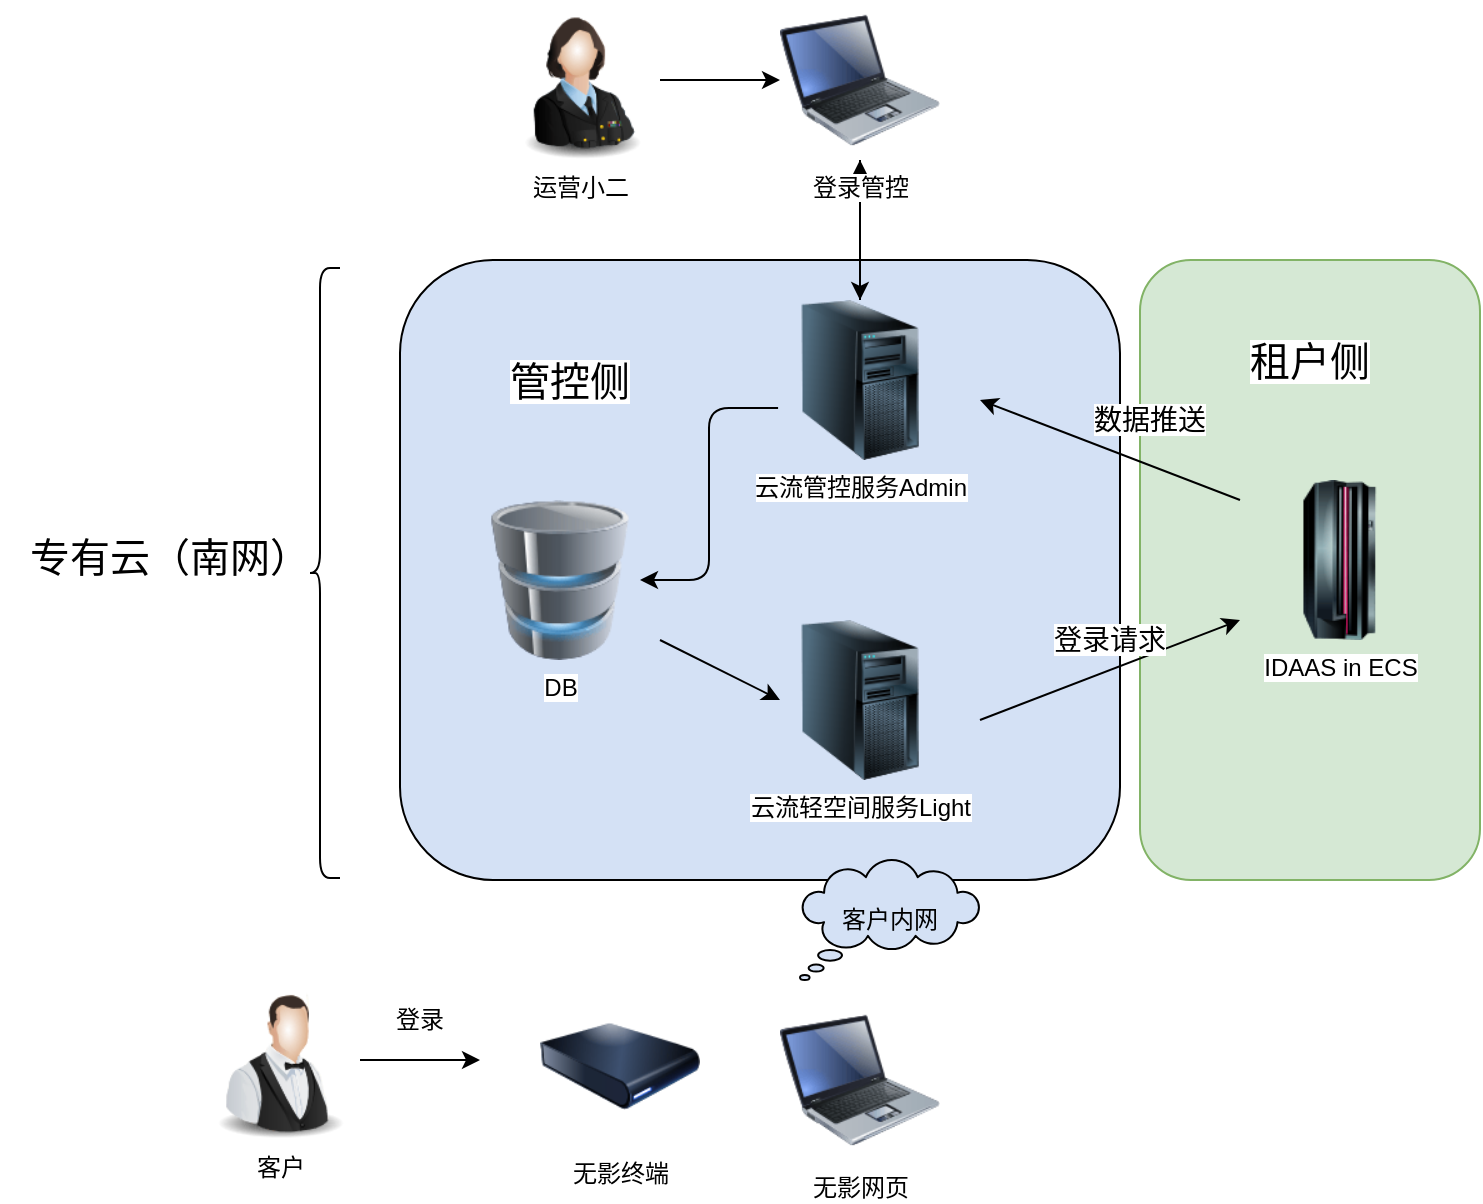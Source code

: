 <mxfile version="14.9.3" type="github">
  <diagram id="EecFl8-iLUVndyqrboEX" name="Page-1">
    <mxGraphModel dx="2092" dy="841" grid="1" gridSize="10" guides="1" tooltips="1" connect="1" arrows="1" fold="1" page="1" pageScale="1" pageWidth="827" pageHeight="1169" math="0" shadow="0">
      <root>
        <mxCell id="0" />
        <mxCell id="1" parent="0" />
        <mxCell id="zIK37jYaN7AjfvIw7IpD-9" value="" style="rounded=1;whiteSpace=wrap;html=1;fillColor=#d5e8d4;strokeColor=#82b366;" vertex="1" parent="1">
          <mxGeometry x="350" y="210" width="170" height="310" as="geometry" />
        </mxCell>
        <mxCell id="zIK37jYaN7AjfvIw7IpD-8" value="" style="rounded=1;whiteSpace=wrap;html=1;fillColor=#D4E1F5;" vertex="1" parent="1">
          <mxGeometry x="-20" y="210" width="360" height="310" as="geometry" />
        </mxCell>
        <mxCell id="zIK37jYaN7AjfvIw7IpD-39" value="" style="edgeStyle=orthogonalEdgeStyle;rounded=0;orthogonalLoop=1;jettySize=auto;html=1;" edge="1" parent="1" source="zIK37jYaN7AjfvIw7IpD-1" target="zIK37jYaN7AjfvIw7IpD-38">
          <mxGeometry relative="1" as="geometry" />
        </mxCell>
        <mxCell id="zIK37jYaN7AjfvIw7IpD-1" value="云流管控服务Admin" style="image;html=1;image=img/lib/clip_art/computers/Server_Tower_128x128.png" vertex="1" parent="1">
          <mxGeometry x="170" y="230" width="80" height="80" as="geometry" />
        </mxCell>
        <mxCell id="zIK37jYaN7AjfvIw7IpD-2" value="云流轻空间服务Light" style="image;html=1;image=img/lib/clip_art/computers/Server_Tower_128x128.png" vertex="1" parent="1">
          <mxGeometry x="170" y="390" width="80" height="80" as="geometry" />
        </mxCell>
        <mxCell id="zIK37jYaN7AjfvIw7IpD-4" value="DB" style="image;html=1;image=img/lib/clip_art/computers/Database_128x128.png" vertex="1" parent="1">
          <mxGeometry x="20" y="330" width="80" height="80" as="geometry" />
        </mxCell>
        <mxCell id="zIK37jYaN7AjfvIw7IpD-5" value="IDAAS in ECS" style="image;html=1;image=img/lib/clip_art/computers/Mainframe_128x128.png" vertex="1" parent="1">
          <mxGeometry x="410" y="320" width="80" height="80" as="geometry" />
        </mxCell>
        <mxCell id="zIK37jYaN7AjfvIw7IpD-7" value="" style="shape=curlyBracket;whiteSpace=wrap;html=1;rounded=1;" vertex="1" parent="1">
          <mxGeometry x="-70" y="214" width="20" height="305" as="geometry" />
        </mxCell>
        <mxCell id="zIK37jYaN7AjfvIw7IpD-10" value="&lt;font style=&quot;font-size: 20px ; background-color: rgb(255 , 255 , 255)&quot;&gt;专有云（南网）&lt;/font&gt;" style="text;html=1;strokeColor=none;fillColor=none;align=center;verticalAlign=middle;whiteSpace=wrap;rounded=0;" vertex="1" parent="1">
          <mxGeometry x="-220" y="337.5" width="170" height="40" as="geometry" />
        </mxCell>
        <mxCell id="zIK37jYaN7AjfvIw7IpD-12" value="&lt;font style=&quot;font-size: 20px ; background-color: rgb(255 , 255 , 255)&quot;&gt;管控侧&lt;/font&gt;" style="text;html=1;strokeColor=none;fillColor=none;align=center;verticalAlign=middle;whiteSpace=wrap;rounded=0;" vertex="1" parent="1">
          <mxGeometry x="-20" y="250" width="170" height="40" as="geometry" />
        </mxCell>
        <mxCell id="zIK37jYaN7AjfvIw7IpD-13" value="&lt;span style=&quot;font-size: 20px ; background-color: rgb(255 , 255 , 255)&quot;&gt;租户侧&lt;/span&gt;" style="text;html=1;strokeColor=none;fillColor=none;align=center;verticalAlign=middle;whiteSpace=wrap;rounded=0;" vertex="1" parent="1">
          <mxGeometry x="350" y="240" width="170" height="40" as="geometry" />
        </mxCell>
        <mxCell id="zIK37jYaN7AjfvIw7IpD-17" value="" style="edgeStyle=elbowEdgeStyle;elbow=horizontal;endArrow=classic;html=1;exitX=-0.012;exitY=0.675;exitDx=0;exitDy=0;exitPerimeter=0;entryX=1;entryY=0.5;entryDx=0;entryDy=0;" edge="1" parent="1" source="zIK37jYaN7AjfvIw7IpD-1" target="zIK37jYaN7AjfvIw7IpD-4">
          <mxGeometry width="50" height="50" relative="1" as="geometry">
            <mxPoint x="110" y="310" as="sourcePoint" />
            <mxPoint x="160" y="260" as="targetPoint" />
          </mxGeometry>
        </mxCell>
        <mxCell id="zIK37jYaN7AjfvIw7IpD-20" value="" style="endArrow=classic;html=1;entryX=0;entryY=0.5;entryDx=0;entryDy=0;" edge="1" parent="1" target="zIK37jYaN7AjfvIw7IpD-2">
          <mxGeometry width="50" height="50" relative="1" as="geometry">
            <mxPoint x="110" y="400" as="sourcePoint" />
            <mxPoint x="110" y="430" as="targetPoint" />
          </mxGeometry>
        </mxCell>
        <mxCell id="zIK37jYaN7AjfvIw7IpD-21" value="" style="endArrow=classic;html=1;" edge="1" parent="1">
          <mxGeometry width="50" height="50" relative="1" as="geometry">
            <mxPoint x="270" y="440" as="sourcePoint" />
            <mxPoint x="400" y="390" as="targetPoint" />
          </mxGeometry>
        </mxCell>
        <mxCell id="zIK37jYaN7AjfvIw7IpD-24" value="" style="endArrow=classic;html=1;" edge="1" parent="1">
          <mxGeometry width="50" height="50" relative="1" as="geometry">
            <mxPoint x="400" y="330" as="sourcePoint" />
            <mxPoint x="270" y="280" as="targetPoint" />
          </mxGeometry>
        </mxCell>
        <mxCell id="zIK37jYaN7AjfvIw7IpD-25" value="&lt;font style=&quot;background-color: rgb(255 , 255 , 255) ; font-size: 14px&quot;&gt;数据推送&lt;/font&gt;" style="text;html=1;strokeColor=none;fillColor=none;align=center;verticalAlign=middle;whiteSpace=wrap;rounded=0;" vertex="1" parent="1">
          <mxGeometry x="270" y="270" width="170" height="40" as="geometry" />
        </mxCell>
        <mxCell id="zIK37jYaN7AjfvIw7IpD-26" value="&lt;span style=&quot;font-size: 14px ; background-color: rgb(255 , 255 , 255)&quot;&gt;登录请求&lt;/span&gt;" style="text;html=1;strokeColor=none;fillColor=none;align=center;verticalAlign=middle;whiteSpace=wrap;rounded=0;" vertex="1" parent="1">
          <mxGeometry x="250" y="380" width="170" height="40" as="geometry" />
        </mxCell>
        <mxCell id="zIK37jYaN7AjfvIw7IpD-28" value="无影终端" style="image;html=1;image=img/lib/clip_art/computers/Harddrive_128x128.png;fillColor=#D4E1F5;" vertex="1" parent="1">
          <mxGeometry x="50" y="573" width="80" height="80" as="geometry" />
        </mxCell>
        <mxCell id="zIK37jYaN7AjfvIw7IpD-29" value="无影网页" style="image;html=1;image=img/lib/clip_art/computers/Laptop_128x128.png;fillColor=#D4E1F5;" vertex="1" parent="1">
          <mxGeometry x="170" y="580" width="80" height="80" as="geometry" />
        </mxCell>
        <mxCell id="zIK37jYaN7AjfvIw7IpD-32" value="客户内网" style="whiteSpace=wrap;html=1;shape=mxgraph.basic.cloud_callout;fillColor=#D4E1F5;" vertex="1" parent="1">
          <mxGeometry x="180" y="510" width="90" height="60" as="geometry" />
        </mxCell>
        <mxCell id="zIK37jYaN7AjfvIw7IpD-34" value="" style="edgeStyle=orthogonalEdgeStyle;rounded=0;orthogonalLoop=1;jettySize=auto;html=1;" edge="1" parent="1" source="zIK37jYaN7AjfvIw7IpD-33">
          <mxGeometry relative="1" as="geometry">
            <mxPoint x="20" y="610" as="targetPoint" />
          </mxGeometry>
        </mxCell>
        <mxCell id="zIK37jYaN7AjfvIw7IpD-33" value="客户" style="image;html=1;image=img/lib/clip_art/people/Waiter_128x128.png;fillColor=#D4E1F5;" vertex="1" parent="1">
          <mxGeometry x="-120" y="570" width="80" height="80" as="geometry" />
        </mxCell>
        <mxCell id="zIK37jYaN7AjfvIw7IpD-37" value="登录" style="text;html=1;strokeColor=none;fillColor=none;align=center;verticalAlign=middle;whiteSpace=wrap;rounded=0;" vertex="1" parent="1">
          <mxGeometry x="-30" y="580" width="40" height="20" as="geometry" />
        </mxCell>
        <mxCell id="zIK37jYaN7AjfvIw7IpD-42" value="" style="edgeStyle=orthogonalEdgeStyle;rounded=0;orthogonalLoop=1;jettySize=auto;html=1;" edge="1" parent="1" source="zIK37jYaN7AjfvIw7IpD-38" target="zIK37jYaN7AjfvIw7IpD-1">
          <mxGeometry relative="1" as="geometry" />
        </mxCell>
        <mxCell id="zIK37jYaN7AjfvIw7IpD-38" value="登录管控" style="image;html=1;image=img/lib/clip_art/computers/Laptop_128x128.png;fillColor=#D4E1F5;" vertex="1" parent="1">
          <mxGeometry x="170" y="80" width="80" height="80" as="geometry" />
        </mxCell>
        <mxCell id="zIK37jYaN7AjfvIw7IpD-41" value="" style="edgeStyle=orthogonalEdgeStyle;rounded=0;orthogonalLoop=1;jettySize=auto;html=1;" edge="1" parent="1" source="zIK37jYaN7AjfvIw7IpD-40" target="zIK37jYaN7AjfvIw7IpD-38">
          <mxGeometry relative="1" as="geometry" />
        </mxCell>
        <mxCell id="zIK37jYaN7AjfvIw7IpD-40" value="运营小二" style="image;html=1;image=img/lib/clip_art/people/Military_Officer_Woman_128x128.png;fillColor=#D4E1F5;" vertex="1" parent="1">
          <mxGeometry x="30" y="80" width="80" height="80" as="geometry" />
        </mxCell>
      </root>
    </mxGraphModel>
  </diagram>
</mxfile>
